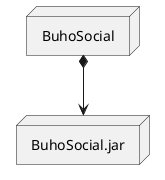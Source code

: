 @startuml DeploymentDiagram

node BuhoSocial
node BuhoSocial.jar

BuhoSocial *--> BuhoSocial.jar

@enduml